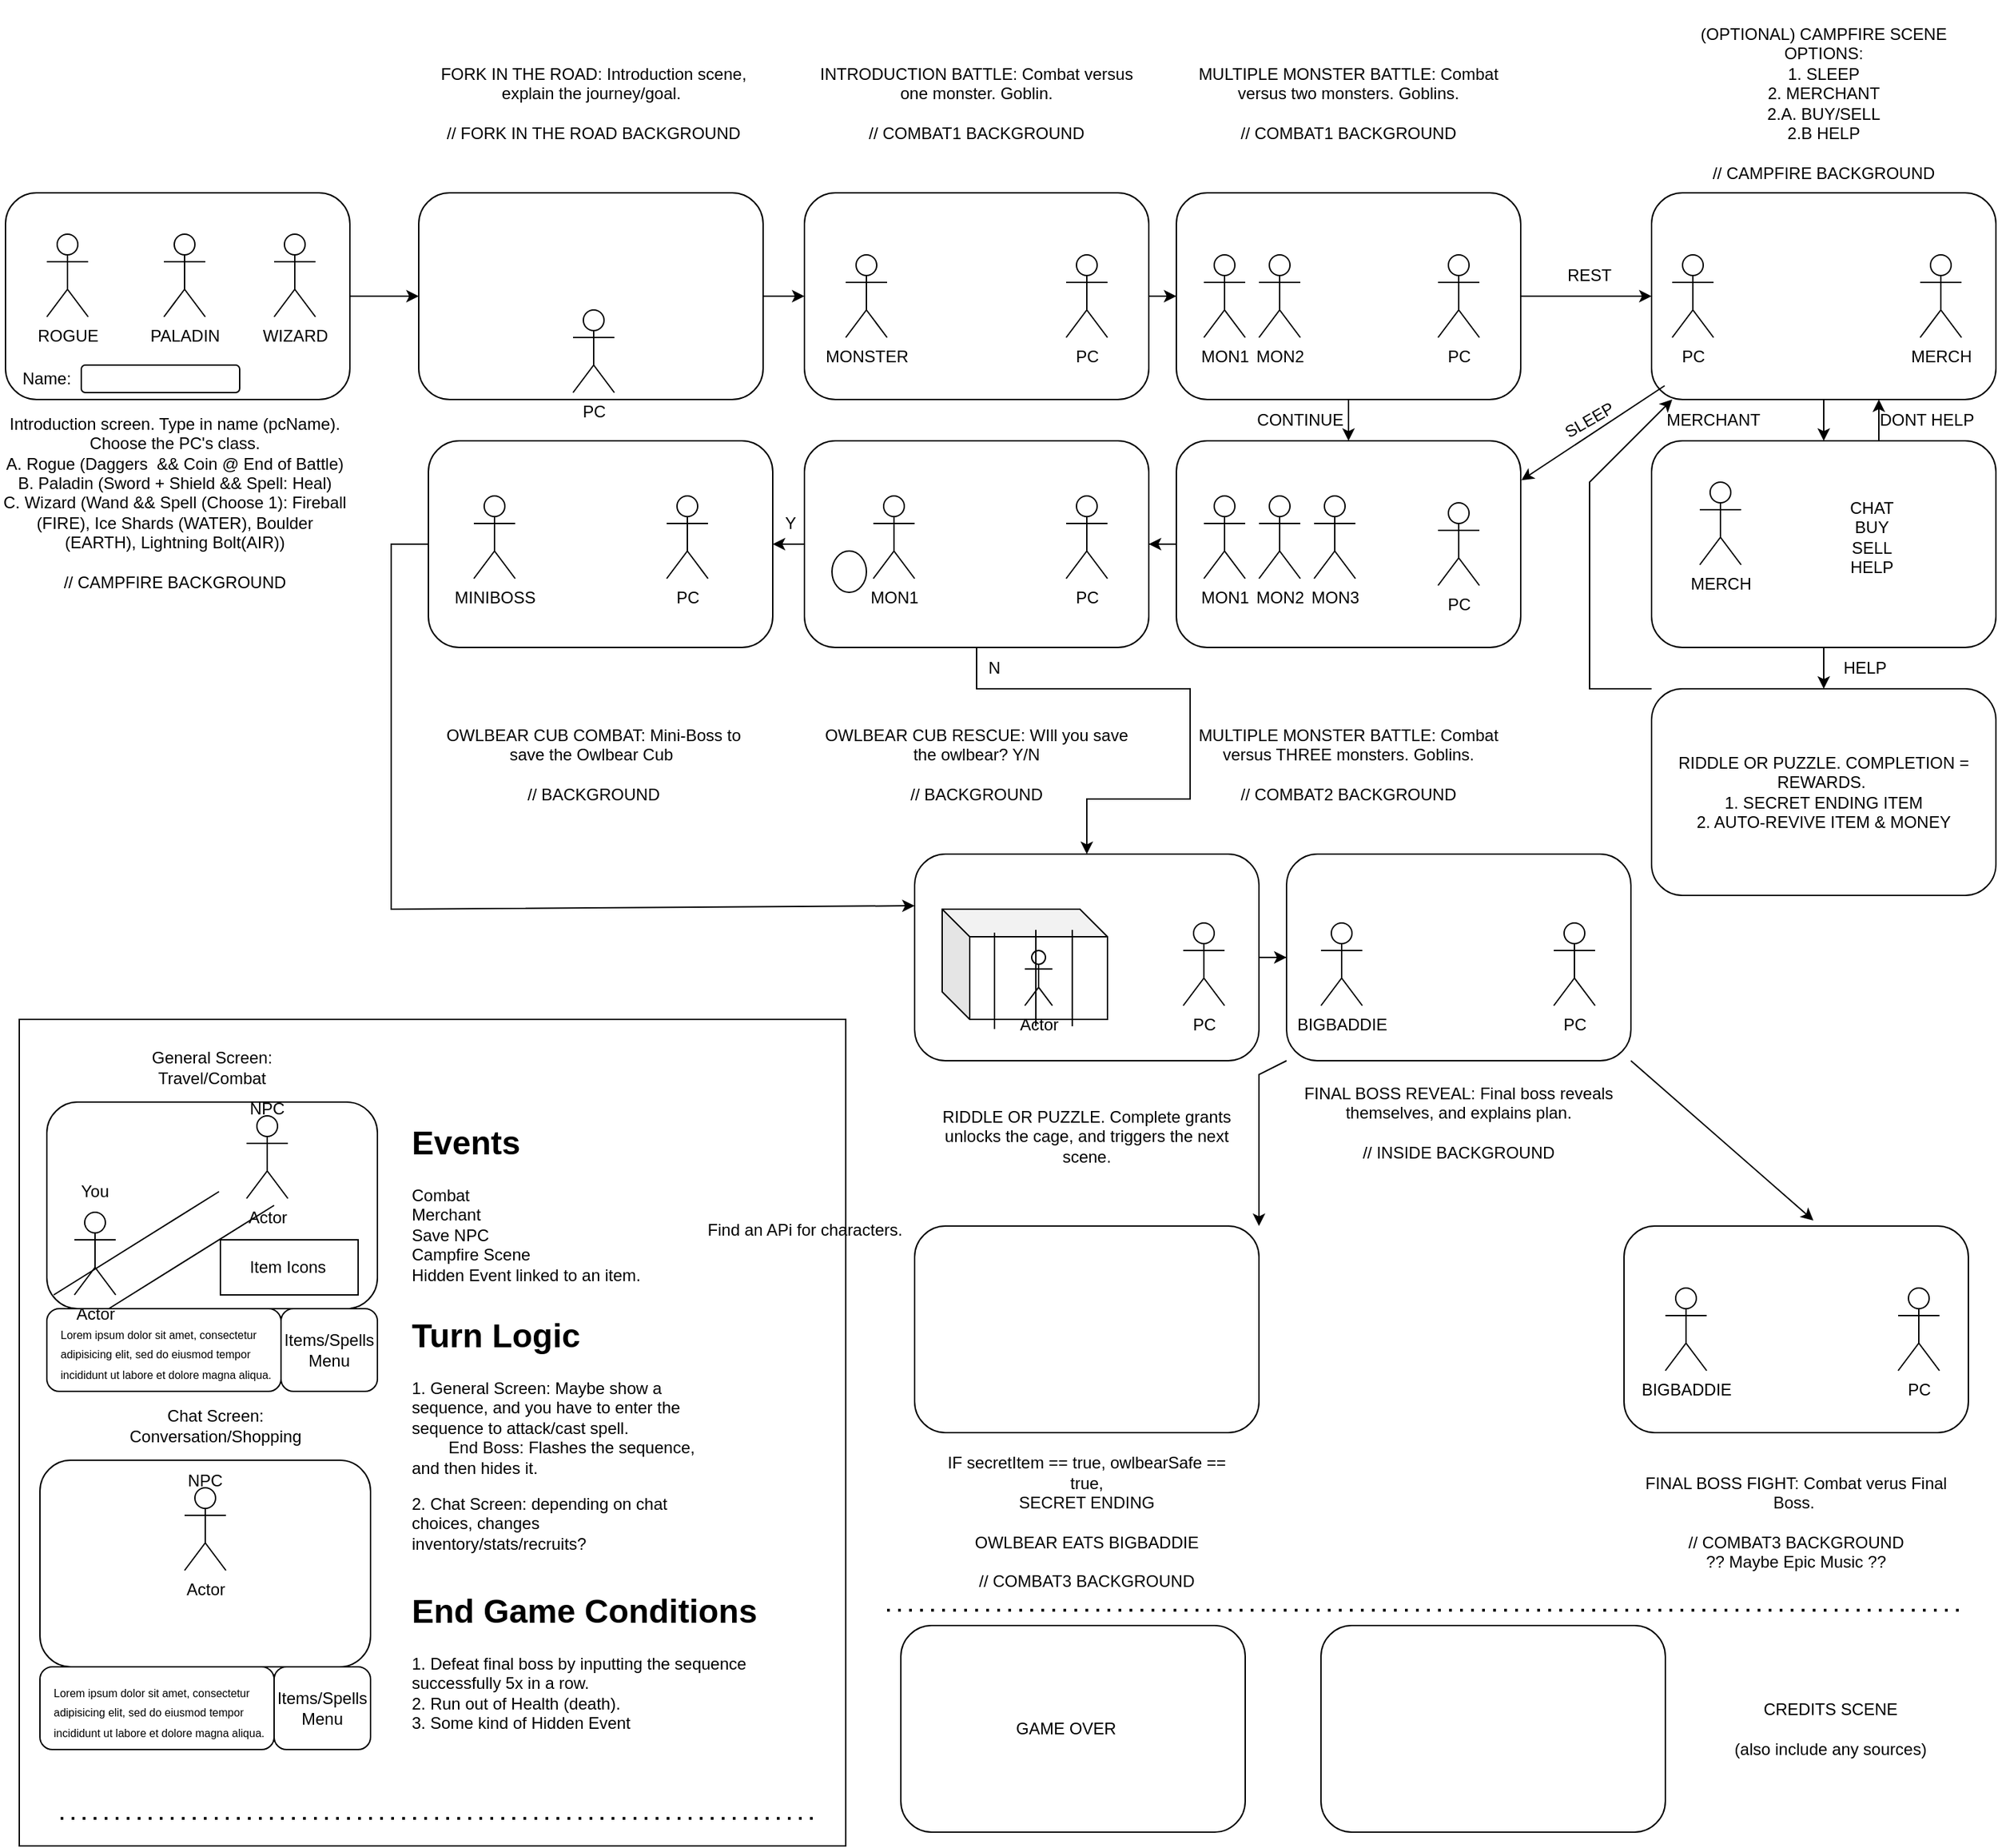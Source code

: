 <mxfile version="21.7.5" type="google">
  <diagram name="Page-1" id="bKOO1mc6yyyk0sMXNDOb">
    <mxGraphModel grid="1" page="1" gridSize="10" guides="1" tooltips="1" connect="1" arrows="1" fold="1" pageScale="1" pageWidth="291" pageHeight="413" math="0" shadow="0">
      <root>
        <mxCell id="0" />
        <mxCell id="1" parent="0" />
        <mxCell id="j-bda5yq90lWmngKnm9B-68" value="" style="whiteSpace=wrap;html=1;aspect=fixed;" vertex="1" parent="1">
          <mxGeometry x="20" y="200" width="600" height="600" as="geometry" />
        </mxCell>
        <mxCell id="j-bda5yq90lWmngKnm9B-1" value="" style="rounded=1;whiteSpace=wrap;html=1;" vertex="1" parent="1">
          <mxGeometry x="40" y="260" width="240" height="150" as="geometry" />
        </mxCell>
        <mxCell id="j-bda5yq90lWmngKnm9B-2" value="" style="rounded=1;whiteSpace=wrap;html=1;" vertex="1" parent="1">
          <mxGeometry x="40" y="410" width="170" height="60" as="geometry" />
        </mxCell>
        <mxCell id="j-bda5yq90lWmngKnm9B-3" value="" style="rounded=1;whiteSpace=wrap;html=1;" vertex="1" parent="1">
          <mxGeometry x="210" y="410" width="70" height="60" as="geometry" />
        </mxCell>
        <mxCell id="j-bda5yq90lWmngKnm9B-4" value="Items/Spells&lt;br&gt;Menu" style="text;html=1;strokeColor=none;fillColor=none;align=center;verticalAlign=middle;whiteSpace=wrap;rounded=0;" vertex="1" parent="1">
          <mxGeometry x="215" y="415" width="60" height="50" as="geometry" />
        </mxCell>
        <mxCell id="j-bda5yq90lWmngKnm9B-5" value="&lt;h1&gt;&lt;br&gt;&lt;/h1&gt;&lt;p&gt;&lt;font style=&quot;font-size: 8px;&quot;&gt;Lorem ipsum dolor sit amet, consectetur adipisicing elit, sed do eiusmod tempor incididunt ut labore et dolore magna aliqua.&lt;/font&gt;&lt;/p&gt;" style="text;html=1;strokeColor=none;fillColor=none;spacing=5;spacingTop=-20;whiteSpace=wrap;overflow=hidden;rounded=0;" vertex="1" parent="1">
          <mxGeometry x="45" y="370" width="170" height="130" as="geometry" />
        </mxCell>
        <mxCell id="j-bda5yq90lWmngKnm9B-6" value="Actor" style="shape=umlActor;verticalLabelPosition=bottom;verticalAlign=top;html=1;outlineConnect=0;" vertex="1" parent="1">
          <mxGeometry x="60" y="340" width="30" height="60" as="geometry" />
        </mxCell>
        <mxCell id="j-bda5yq90lWmngKnm9B-7" value="Actor" style="shape=umlActor;verticalLabelPosition=bottom;verticalAlign=top;html=1;outlineConnect=0;" vertex="1" parent="1">
          <mxGeometry x="185" y="270" width="30" height="60" as="geometry" />
        </mxCell>
        <mxCell id="j-bda5yq90lWmngKnm9B-8" value="" style="rounded=1;whiteSpace=wrap;html=1;" vertex="1" parent="1">
          <mxGeometry x="35" y="520" width="240" height="150" as="geometry" />
        </mxCell>
        <mxCell id="j-bda5yq90lWmngKnm9B-9" value="" style="rounded=1;whiteSpace=wrap;html=1;" vertex="1" parent="1">
          <mxGeometry x="35" y="670" width="170" height="60" as="geometry" />
        </mxCell>
        <mxCell id="j-bda5yq90lWmngKnm9B-10" value="" style="rounded=1;whiteSpace=wrap;html=1;" vertex="1" parent="1">
          <mxGeometry x="205" y="670" width="70" height="60" as="geometry" />
        </mxCell>
        <mxCell id="j-bda5yq90lWmngKnm9B-11" value="Items/Spells&lt;br&gt;Menu" style="text;html=1;strokeColor=none;fillColor=none;align=center;verticalAlign=middle;whiteSpace=wrap;rounded=0;" vertex="1" parent="1">
          <mxGeometry x="210" y="685" width="60" height="30" as="geometry" />
        </mxCell>
        <mxCell id="j-bda5yq90lWmngKnm9B-12" value="&lt;h1&gt;&lt;br&gt;&lt;/h1&gt;&lt;p&gt;&lt;font style=&quot;font-size: 8px;&quot;&gt;Lorem ipsum dolor sit amet, consectetur adipisicing elit, sed do eiusmod tempor incididunt ut labore et dolore magna aliqua.&lt;/font&gt;&lt;/p&gt;" style="text;html=1;strokeColor=none;fillColor=none;spacing=5;spacingTop=-20;whiteSpace=wrap;overflow=hidden;rounded=0;" vertex="1" parent="1">
          <mxGeometry x="40" y="630" width="170" height="130" as="geometry" />
        </mxCell>
        <mxCell id="j-bda5yq90lWmngKnm9B-13" value="Actor" style="shape=umlActor;verticalLabelPosition=bottom;verticalAlign=top;html=1;outlineConnect=0;" vertex="1" parent="1">
          <mxGeometry x="140" y="540" width="30" height="60" as="geometry" />
        </mxCell>
        <mxCell id="j-bda5yq90lWmngKnm9B-17" value="" style="endArrow=none;html=1;rounded=0;" edge="1" parent="1">
          <mxGeometry width="50" height="50" relative="1" as="geometry">
            <mxPoint x="45" y="400" as="sourcePoint" />
            <mxPoint x="165" y="325" as="targetPoint" />
          </mxGeometry>
        </mxCell>
        <mxCell id="j-bda5yq90lWmngKnm9B-18" value="" style="endArrow=none;html=1;rounded=0;" edge="1" parent="1">
          <mxGeometry width="50" height="50" relative="1" as="geometry">
            <mxPoint x="85" y="410" as="sourcePoint" />
            <mxPoint x="205" y="335" as="targetPoint" />
          </mxGeometry>
        </mxCell>
        <mxCell id="j-bda5yq90lWmngKnm9B-19" value="" style="rounded=0;whiteSpace=wrap;html=1;" vertex="1" parent="1">
          <mxGeometry x="166" y="360" width="100" height="40" as="geometry" />
        </mxCell>
        <mxCell id="j-bda5yq90lWmngKnm9B-20" value="Item Icons" style="text;html=1;strokeColor=none;fillColor=none;align=center;verticalAlign=middle;whiteSpace=wrap;rounded=0;" vertex="1" parent="1">
          <mxGeometry x="185" y="365" width="60" height="30" as="geometry" />
        </mxCell>
        <mxCell id="j-bda5yq90lWmngKnm9B-21" value="You" style="text;html=1;strokeColor=none;fillColor=none;align=center;verticalAlign=middle;whiteSpace=wrap;rounded=0;" vertex="1" parent="1">
          <mxGeometry x="45" y="310" width="60" height="30" as="geometry" />
        </mxCell>
        <mxCell id="j-bda5yq90lWmngKnm9B-22" value="NPC" style="text;html=1;strokeColor=none;fillColor=none;align=center;verticalAlign=middle;whiteSpace=wrap;rounded=0;" vertex="1" parent="1">
          <mxGeometry x="170" y="250" width="60" height="30" as="geometry" />
        </mxCell>
        <mxCell id="j-bda5yq90lWmngKnm9B-23" value="NPC" style="text;html=1;strokeColor=none;fillColor=none;align=center;verticalAlign=middle;whiteSpace=wrap;rounded=0;" vertex="1" parent="1">
          <mxGeometry x="125" y="520" width="60" height="30" as="geometry" />
        </mxCell>
        <mxCell id="j-bda5yq90lWmngKnm9B-24" value="General Screen: Travel/Combat" style="text;html=1;strokeColor=none;fillColor=none;align=center;verticalAlign=middle;whiteSpace=wrap;rounded=0;" vertex="1" parent="1">
          <mxGeometry x="85" y="220" width="150" height="30" as="geometry" />
        </mxCell>
        <mxCell id="j-bda5yq90lWmngKnm9B-25" value="Chat Screen: Conversation/Shopping" style="text;html=1;strokeColor=none;fillColor=none;align=center;verticalAlign=middle;whiteSpace=wrap;rounded=0;" vertex="1" parent="1">
          <mxGeometry x="95" y="480" width="135" height="30" as="geometry" />
        </mxCell>
        <mxCell id="j-bda5yq90lWmngKnm9B-27" value="&lt;h1&gt;Events&lt;/h1&gt;&lt;p&gt;Combat&lt;br&gt;Merchant&lt;br&gt;Save NPC&lt;br&gt;Campfire Scene&lt;br&gt;Hidden Event linked to an item.&lt;br&gt;&lt;br&gt;&lt;/p&gt;" style="text;html=1;strokeColor=none;fillColor=none;spacing=5;spacingTop=-20;whiteSpace=wrap;overflow=hidden;rounded=0;" vertex="1" parent="1">
          <mxGeometry x="300" y="270" width="190" height="120" as="geometry" />
        </mxCell>
        <mxCell id="j-bda5yq90lWmngKnm9B-28" value="&lt;h1&gt;Turn Logic&lt;/h1&gt;&lt;p&gt;1. General Screen: Maybe show a sequence, and you have to enter the sequence to attack/cast spell.&lt;br&gt;&lt;span style=&quot;white-space: pre;&quot;&gt;&#x9;&lt;/span&gt;End Boss: Flashes the sequence, and then hides it.&lt;br&gt;&lt;/p&gt;&lt;p&gt;2. Chat Screen: depending on chat choices, changes inventory/stats/recruits?&lt;/p&gt;" style="text;html=1;strokeColor=none;fillColor=none;spacing=5;spacingTop=-20;whiteSpace=wrap;overflow=hidden;rounded=0;" vertex="1" parent="1">
          <mxGeometry x="300" y="410" width="229" height="190" as="geometry" />
        </mxCell>
        <mxCell id="j-bda5yq90lWmngKnm9B-29" value="&lt;h1&gt;&lt;span style=&quot;background-color: initial;&quot;&gt;End Game Conditions&lt;/span&gt;&lt;/h1&gt;&lt;div&gt;&lt;span style=&quot;background-color: initial;&quot;&gt;1. Defeat final boss by inputting the sequence successfully 5x in a row.&lt;/span&gt;&lt;/div&gt;&lt;div&gt;&lt;span style=&quot;background-color: initial;&quot;&gt;2. Run out of Health (death).&lt;/span&gt;&lt;/div&gt;&lt;div&gt;3. Some kind of Hidden Event&lt;/div&gt;&lt;div&gt;&lt;span style=&quot;background-color: initial;&quot;&gt;&lt;br&gt;&lt;/span&gt;&lt;/div&gt;" style="text;html=1;strokeColor=none;fillColor=none;spacing=5;spacingTop=-20;whiteSpace=wrap;overflow=hidden;rounded=0;" vertex="1" parent="1">
          <mxGeometry x="300" y="610" width="280" height="130" as="geometry" />
        </mxCell>
        <mxCell id="j-bda5yq90lWmngKnm9B-30" value="" style="endArrow=none;dashed=1;html=1;dashPattern=1 3;strokeWidth=2;rounded=0;" edge="1" parent="1">
          <mxGeometry width="50" height="50" relative="1" as="geometry">
            <mxPoint x="50" y="780" as="sourcePoint" />
            <mxPoint x="602" y="780" as="targetPoint" />
            <Array as="points">
              <mxPoint x="302" y="780" />
            </Array>
          </mxGeometry>
        </mxCell>
        <mxCell id="j-bda5yq90lWmngKnm9B-52" value="Find an APi for characters.&lt;br&gt;" style="text;html=1;align=center;verticalAlign=middle;resizable=0;points=[];autosize=1;strokeColor=none;fillColor=none;" vertex="1" parent="1">
          <mxGeometry x="510" y="338" width="160" height="30" as="geometry" />
        </mxCell>
        <mxCell id="j-bda5yq90lWmngKnm9B-73" style="edgeStyle=orthogonalEdgeStyle;rounded=0;orthogonalLoop=1;jettySize=auto;html=1;" edge="1" parent="1" source="j-bda5yq90lWmngKnm9B-53" target="j-bda5yq90lWmngKnm9B-65">
          <mxGeometry relative="1" as="geometry" />
        </mxCell>
        <mxCell id="j-bda5yq90lWmngKnm9B-53" value="" style="rounded=1;whiteSpace=wrap;html=1;" vertex="1" parent="1">
          <mxGeometry x="10" y="-400" width="250" height="150" as="geometry" />
        </mxCell>
        <mxCell id="j-bda5yq90lWmngKnm9B-56" value="Name:" style="text;html=1;strokeColor=none;fillColor=none;align=center;verticalAlign=middle;whiteSpace=wrap;rounded=0;" vertex="1" parent="1">
          <mxGeometry x="10" y="-280" width="60" height="30" as="geometry" />
        </mxCell>
        <mxCell id="j-bda5yq90lWmngKnm9B-57" value="" style="rounded=1;whiteSpace=wrap;html=1;" vertex="1" parent="1">
          <mxGeometry x="65" y="-275" width="115" height="20" as="geometry" />
        </mxCell>
        <mxCell id="j-bda5yq90lWmngKnm9B-58" value="Introduction screen. Type in name (pcName).&lt;br&gt;Choose the PC&#39;s class.&lt;br&gt;A. Rogue (Daggers&amp;nbsp; &amp;amp;&amp;amp; Coin @ End of Battle)&lt;br&gt;B. Paladin (Sword + Shield &amp;amp;&amp;amp; Spell: Heal)&lt;br&gt;C. Wizard (Wand &amp;amp;&amp;amp; Spell (Choose 1): Fireball (FIRE), Ice Shards (WATER), Boulder (EARTH), Lightning Bolt(AIR))&lt;br&gt;&lt;br&gt;// CAMPFIRE BACKGROUND" style="text;html=1;strokeColor=none;fillColor=none;align=center;verticalAlign=middle;whiteSpace=wrap;rounded=0;" vertex="1" parent="1">
          <mxGeometry x="6" y="-250" width="254" height="150" as="geometry" />
        </mxCell>
        <mxCell id="j-bda5yq90lWmngKnm9B-59" value="ROGUE" style="shape=umlActor;verticalLabelPosition=bottom;verticalAlign=top;html=1;outlineConnect=0;" vertex="1" parent="1">
          <mxGeometry x="40" y="-370" width="30" height="60" as="geometry" />
        </mxCell>
        <mxCell id="j-bda5yq90lWmngKnm9B-62" value="PALADIN" style="shape=umlActor;verticalLabelPosition=bottom;verticalAlign=top;html=1;outlineConnect=0;" vertex="1" parent="1">
          <mxGeometry x="125" y="-370" width="30" height="60" as="geometry" />
        </mxCell>
        <mxCell id="j-bda5yq90lWmngKnm9B-63" value="WIZARD" style="shape=umlActor;verticalLabelPosition=bottom;verticalAlign=top;html=1;outlineConnect=0;" vertex="1" parent="1">
          <mxGeometry x="205" y="-370" width="30" height="60" as="geometry" />
        </mxCell>
        <mxCell id="j-bda5yq90lWmngKnm9B-74" value="" style="edgeStyle=orthogonalEdgeStyle;rounded=0;orthogonalLoop=1;jettySize=auto;html=1;" edge="1" parent="1" source="j-bda5yq90lWmngKnm9B-65" target="j-bda5yq90lWmngKnm9B-66">
          <mxGeometry relative="1" as="geometry" />
        </mxCell>
        <mxCell id="j-bda5yq90lWmngKnm9B-65" value="" style="rounded=1;whiteSpace=wrap;html=1;" vertex="1" parent="1">
          <mxGeometry x="310" y="-400" width="250" height="150" as="geometry" />
        </mxCell>
        <mxCell id="j-bda5yq90lWmngKnm9B-75" value="" style="edgeStyle=orthogonalEdgeStyle;rounded=0;orthogonalLoop=1;jettySize=auto;html=1;" edge="1" parent="1" source="j-bda5yq90lWmngKnm9B-66" target="j-bda5yq90lWmngKnm9B-67">
          <mxGeometry relative="1" as="geometry" />
        </mxCell>
        <mxCell id="j-bda5yq90lWmngKnm9B-66" value="" style="rounded=1;whiteSpace=wrap;html=1;" vertex="1" parent="1">
          <mxGeometry x="590" y="-400" width="250" height="150" as="geometry" />
        </mxCell>
        <mxCell id="j-bda5yq90lWmngKnm9B-76" value="" style="edgeStyle=orthogonalEdgeStyle;rounded=0;orthogonalLoop=1;jettySize=auto;html=1;" edge="1" parent="1" source="j-bda5yq90lWmngKnm9B-67" target="j-bda5yq90lWmngKnm9B-69">
          <mxGeometry relative="1" as="geometry" />
        </mxCell>
        <mxCell id="j-bda5yq90lWmngKnm9B-92" value="" style="edgeStyle=orthogonalEdgeStyle;rounded=0;orthogonalLoop=1;jettySize=auto;html=1;" edge="1" parent="1" source="j-bda5yq90lWmngKnm9B-67" target="j-bda5yq90lWmngKnm9B-91">
          <mxGeometry relative="1" as="geometry" />
        </mxCell>
        <mxCell id="j-bda5yq90lWmngKnm9B-67" value="" style="rounded=1;whiteSpace=wrap;html=1;" vertex="1" parent="1">
          <mxGeometry x="860" y="-400" width="250" height="150" as="geometry" />
        </mxCell>
        <mxCell id="j-bda5yq90lWmngKnm9B-89" value="" style="edgeStyle=orthogonalEdgeStyle;rounded=0;orthogonalLoop=1;jettySize=auto;html=1;" edge="1" parent="1" source="j-bda5yq90lWmngKnm9B-69" target="j-bda5yq90lWmngKnm9B-70">
          <mxGeometry relative="1" as="geometry" />
        </mxCell>
        <mxCell id="j-bda5yq90lWmngKnm9B-69" value="" style="rounded=1;whiteSpace=wrap;html=1;" vertex="1" parent="1">
          <mxGeometry x="1205" y="-400" width="250" height="150" as="geometry" />
        </mxCell>
        <mxCell id="j-bda5yq90lWmngKnm9B-101" value="" style="edgeStyle=orthogonalEdgeStyle;rounded=0;orthogonalLoop=1;jettySize=auto;html=1;" edge="1" parent="1" source="j-bda5yq90lWmngKnm9B-70" target="j-bda5yq90lWmngKnm9B-98">
          <mxGeometry relative="1" as="geometry" />
        </mxCell>
        <mxCell id="j-bda5yq90lWmngKnm9B-70" value="" style="rounded=1;whiteSpace=wrap;html=1;" vertex="1" parent="1">
          <mxGeometry x="1205" y="-220" width="250" height="150" as="geometry" />
        </mxCell>
        <mxCell id="j-bda5yq90lWmngKnm9B-71" value="FORK IN THE ROAD: Introduction scene, explain the journey/goal.&amp;nbsp;&lt;br&gt;&lt;br&gt;// FORK IN THE ROAD BACKGROUND" style="text;html=1;strokeColor=none;fillColor=none;align=center;verticalAlign=middle;whiteSpace=wrap;rounded=0;" vertex="1" parent="1">
          <mxGeometry x="317" y="-540" width="240" height="150" as="geometry" />
        </mxCell>
        <mxCell id="j-bda5yq90lWmngKnm9B-78" value="PC&lt;br&gt;" style="shape=umlActor;verticalLabelPosition=bottom;verticalAlign=top;html=1;outlineConnect=0;" vertex="1" parent="1">
          <mxGeometry x="422" y="-315" width="30" height="60" as="geometry" />
        </mxCell>
        <mxCell id="j-bda5yq90lWmngKnm9B-81" value="MONSTER" style="shape=umlActor;verticalLabelPosition=bottom;verticalAlign=top;html=1;outlineConnect=0;" vertex="1" parent="1">
          <mxGeometry x="620" y="-355" width="30" height="60" as="geometry" />
        </mxCell>
        <mxCell id="j-bda5yq90lWmngKnm9B-82" value="PC&lt;br&gt;" style="shape=umlActor;verticalLabelPosition=bottom;verticalAlign=top;html=1;outlineConnect=0;" vertex="1" parent="1">
          <mxGeometry x="780" y="-355" width="30" height="60" as="geometry" />
        </mxCell>
        <mxCell id="j-bda5yq90lWmngKnm9B-83" value="INTRODUCTION BATTLE: Combat versus one monster. Goblin.&lt;br&gt;&lt;br&gt;// COMBAT1 BACKGROUND" style="text;html=1;strokeColor=none;fillColor=none;align=center;verticalAlign=middle;whiteSpace=wrap;rounded=0;" vertex="1" parent="1">
          <mxGeometry x="595" y="-540" width="240" height="150" as="geometry" />
        </mxCell>
        <mxCell id="j-bda5yq90lWmngKnm9B-84" value="MON1" style="shape=umlActor;verticalLabelPosition=bottom;verticalAlign=top;html=1;outlineConnect=0;" vertex="1" parent="1">
          <mxGeometry x="880" y="-355" width="30" height="60" as="geometry" />
        </mxCell>
        <mxCell id="j-bda5yq90lWmngKnm9B-85" value="PC&lt;br&gt;" style="shape=umlActor;verticalLabelPosition=bottom;verticalAlign=top;html=1;outlineConnect=0;" vertex="1" parent="1">
          <mxGeometry x="1050" y="-355" width="30" height="60" as="geometry" />
        </mxCell>
        <mxCell id="j-bda5yq90lWmngKnm9B-86" value="MON2" style="shape=umlActor;verticalLabelPosition=bottom;verticalAlign=top;html=1;outlineConnect=0;" vertex="1" parent="1">
          <mxGeometry x="920" y="-355" width="30" height="60" as="geometry" />
        </mxCell>
        <mxCell id="j-bda5yq90lWmngKnm9B-87" value="MULTIPLE MONSTER BATTLE: Combat versus two monsters. Goblins.&lt;br&gt;&lt;br&gt;// COMBAT1 BACKGROUND" style="text;html=1;strokeColor=none;fillColor=none;align=center;verticalAlign=middle;whiteSpace=wrap;rounded=0;" vertex="1" parent="1">
          <mxGeometry x="865" y="-540" width="240" height="150" as="geometry" />
        </mxCell>
        <mxCell id="j-bda5yq90lWmngKnm9B-88" value="REST" style="text;html=1;strokeColor=none;fillColor=none;align=center;verticalAlign=middle;whiteSpace=wrap;rounded=0;" vertex="1" parent="1">
          <mxGeometry x="1130" y="-355" width="60" height="30" as="geometry" />
        </mxCell>
        <mxCell id="j-bda5yq90lWmngKnm9B-90" value="MERCHANT" style="text;html=1;strokeColor=none;fillColor=none;align=center;verticalAlign=middle;whiteSpace=wrap;rounded=0;" vertex="1" parent="1">
          <mxGeometry x="1220" y="-250" width="60" height="30" as="geometry" />
        </mxCell>
        <mxCell id="j-bda5yq90lWmngKnm9B-107" value="" style="edgeStyle=orthogonalEdgeStyle;rounded=0;orthogonalLoop=1;jettySize=auto;html=1;" edge="1" parent="1" source="j-bda5yq90lWmngKnm9B-91" target="j-bda5yq90lWmngKnm9B-105">
          <mxGeometry relative="1" as="geometry" />
        </mxCell>
        <mxCell id="j-bda5yq90lWmngKnm9B-91" value="" style="rounded=1;whiteSpace=wrap;html=1;" vertex="1" parent="1">
          <mxGeometry x="860" y="-220" width="250" height="150" as="geometry" />
        </mxCell>
        <mxCell id="j-bda5yq90lWmngKnm9B-93" value="" style="endArrow=classic;html=1;rounded=0;entryX=1.002;entryY=0.191;entryDx=0;entryDy=0;entryPerimeter=0;" edge="1" parent="1" target="j-bda5yq90lWmngKnm9B-91">
          <mxGeometry width="50" height="50" relative="1" as="geometry">
            <mxPoint x="1214.5" y="-260" as="sourcePoint" />
            <mxPoint x="1130" y="-206.25" as="targetPoint" />
          </mxGeometry>
        </mxCell>
        <mxCell id="j-bda5yq90lWmngKnm9B-94" value="SLEEP" style="text;html=1;strokeColor=none;fillColor=none;align=center;verticalAlign=middle;whiteSpace=wrap;rounded=0;rotation=-30;" vertex="1" parent="1">
          <mxGeometry x="1130" y="-250" width="60" height="30" as="geometry" />
        </mxCell>
        <mxCell id="j-bda5yq90lWmngKnm9B-97" value="CONTINUE" style="text;html=1;strokeColor=none;fillColor=none;align=center;verticalAlign=middle;whiteSpace=wrap;rounded=0;" vertex="1" parent="1">
          <mxGeometry x="920" y="-250" width="60" height="30" as="geometry" />
        </mxCell>
        <mxCell id="j-bda5yq90lWmngKnm9B-98" value="" style="rounded=1;whiteSpace=wrap;html=1;" vertex="1" parent="1">
          <mxGeometry x="1205" y="-40" width="250" height="150" as="geometry" />
        </mxCell>
        <mxCell id="j-bda5yq90lWmngKnm9B-100" value="DONT HELP" style="text;html=1;strokeColor=none;fillColor=none;align=center;verticalAlign=middle;whiteSpace=wrap;rounded=0;" vertex="1" parent="1">
          <mxGeometry x="1355" y="-250" width="100" height="30" as="geometry" />
        </mxCell>
        <mxCell id="j-bda5yq90lWmngKnm9B-102" value="HELP" style="text;html=1;strokeColor=none;fillColor=none;align=center;verticalAlign=middle;whiteSpace=wrap;rounded=0;" vertex="1" parent="1">
          <mxGeometry x="1330" y="-70" width="60" height="30" as="geometry" />
        </mxCell>
        <mxCell id="j-bda5yq90lWmngKnm9B-108" value="" style="edgeStyle=orthogonalEdgeStyle;rounded=0;orthogonalLoop=1;jettySize=auto;html=1;" edge="1" parent="1" source="j-bda5yq90lWmngKnm9B-105" target="j-bda5yq90lWmngKnm9B-106">
          <mxGeometry relative="1" as="geometry" />
        </mxCell>
        <mxCell id="j-bda5yq90lWmngKnm9B-105" value="" style="rounded=1;whiteSpace=wrap;html=1;" vertex="1" parent="1">
          <mxGeometry x="590" y="-220" width="250" height="150" as="geometry" />
        </mxCell>
        <mxCell id="j-bda5yq90lWmngKnm9B-106" value="" style="rounded=1;whiteSpace=wrap;html=1;" vertex="1" parent="1">
          <mxGeometry x="317" y="-220" width="250" height="150" as="geometry" />
        </mxCell>
        <mxCell id="j-bda5yq90lWmngKnm9B-109" value="(OPTIONAL) CAMPFIRE SCENE&lt;br&gt;OPTIONS:&lt;br&gt;1. SLEEP&lt;br&gt;2. MERCHANT&lt;br&gt;2.A. BUY/SELL&lt;br&gt;2.B HELP&lt;br&gt;&lt;br&gt;// CAMPFIRE BACKGROUND" style="text;html=1;strokeColor=none;fillColor=none;align=center;verticalAlign=middle;whiteSpace=wrap;rounded=0;" vertex="1" parent="1">
          <mxGeometry x="1210" y="-540" width="240" height="150" as="geometry" />
        </mxCell>
        <mxCell id="j-bda5yq90lWmngKnm9B-112" value="" style="endArrow=classic;html=1;rounded=0;" edge="1" parent="1">
          <mxGeometry width="50" height="50" relative="1" as="geometry">
            <mxPoint x="1370" y="-220" as="sourcePoint" />
            <mxPoint x="1370" y="-250" as="targetPoint" />
          </mxGeometry>
        </mxCell>
        <mxCell id="j-bda5yq90lWmngKnm9B-113" value="" style="endArrow=classic;html=1;rounded=0;exitX=0;exitY=0;exitDx=0;exitDy=0;entryX=0;entryY=0;entryDx=0;entryDy=0;" edge="1" parent="1" source="j-bda5yq90lWmngKnm9B-98" target="j-bda5yq90lWmngKnm9B-90">
          <mxGeometry width="50" height="50" relative="1" as="geometry">
            <mxPoint x="1140" y="-30" as="sourcePoint" />
            <mxPoint x="1160" y="-40" as="targetPoint" />
            <Array as="points">
              <mxPoint x="1160" y="-40" />
              <mxPoint x="1160" y="-190" />
            </Array>
          </mxGeometry>
        </mxCell>
        <mxCell id="j-bda5yq90lWmngKnm9B-114" value="PC&lt;br&gt;" style="shape=umlActor;verticalLabelPosition=bottom;verticalAlign=top;html=1;outlineConnect=0;" vertex="1" parent="1">
          <mxGeometry x="1220" y="-355" width="30" height="60" as="geometry" />
        </mxCell>
        <mxCell id="j-bda5yq90lWmngKnm9B-115" value="MERCH&lt;br&gt;" style="shape=umlActor;verticalLabelPosition=bottom;verticalAlign=top;html=1;outlineConnect=0;" vertex="1" parent="1">
          <mxGeometry x="1400" y="-355" width="30" height="60" as="geometry" />
        </mxCell>
        <mxCell id="j-bda5yq90lWmngKnm9B-116" value="MERCH&lt;br&gt;" style="shape=umlActor;verticalLabelPosition=bottom;verticalAlign=top;html=1;outlineConnect=0;" vertex="1" parent="1">
          <mxGeometry x="1240" y="-190" width="30" height="60" as="geometry" />
        </mxCell>
        <mxCell id="j-bda5yq90lWmngKnm9B-117" value="CHAT&lt;br&gt;BUY&lt;br&gt;SELL&lt;br&gt;HELP" style="text;html=1;strokeColor=none;fillColor=none;align=center;verticalAlign=middle;whiteSpace=wrap;rounded=0;" vertex="1" parent="1">
          <mxGeometry x="1290" y="-200" width="150" height="100" as="geometry" />
        </mxCell>
        <mxCell id="j-bda5yq90lWmngKnm9B-118" value="RIDDLE OR PUZZLE. COMPLETION = REWARDS.&amp;nbsp;&lt;br&gt;1. SECRET ENDING ITEM&lt;br&gt;2. AUTO-REVIVE ITEM &amp;amp; MONEY" style="text;html=1;strokeColor=none;fillColor=none;align=center;verticalAlign=middle;whiteSpace=wrap;rounded=0;" vertex="1" parent="1">
          <mxGeometry x="1215" y="-30" width="230" height="130" as="geometry" />
        </mxCell>
        <mxCell id="j-bda5yq90lWmngKnm9B-119" value="MULTIPLE MONSTER BATTLE: Combat versus THREE monsters. Goblins.&lt;br&gt;&lt;br&gt;// COMBAT2 BACKGROUND" style="text;html=1;strokeColor=none;fillColor=none;align=center;verticalAlign=middle;whiteSpace=wrap;rounded=0;" vertex="1" parent="1">
          <mxGeometry x="865" y="-60" width="240" height="150" as="geometry" />
        </mxCell>
        <mxCell id="j-bda5yq90lWmngKnm9B-120" value="OWLBEAR CUB RESCUE: WIll you save the owlbear? Y/N&lt;br&gt;&lt;br&gt;// BACKGROUND" style="text;html=1;strokeColor=none;fillColor=none;align=center;verticalAlign=middle;whiteSpace=wrap;rounded=0;" vertex="1" parent="1">
          <mxGeometry x="595" y="-60" width="240" height="150" as="geometry" />
        </mxCell>
        <mxCell id="j-bda5yq90lWmngKnm9B-121" value="RIDDLE OR PUZZLE. Complete grants unlocks the cage, and triggers the next scene." style="text;html=1;strokeColor=none;fillColor=none;align=center;verticalAlign=middle;whiteSpace=wrap;rounded=0;" vertex="1" parent="1">
          <mxGeometry x="680" y="220" width="230" height="130" as="geometry" />
        </mxCell>
        <mxCell id="j-bda5yq90lWmngKnm9B-129" value="" style="edgeStyle=orthogonalEdgeStyle;rounded=0;orthogonalLoop=1;jettySize=auto;html=1;" edge="1" parent="1" source="j-bda5yq90lWmngKnm9B-122" target="j-bda5yq90lWmngKnm9B-123">
          <mxGeometry relative="1" as="geometry" />
        </mxCell>
        <mxCell id="j-bda5yq90lWmngKnm9B-122" value="" style="rounded=1;whiteSpace=wrap;html=1;" vertex="1" parent="1">
          <mxGeometry x="670" y="80" width="250" height="150" as="geometry" />
        </mxCell>
        <mxCell id="j-bda5yq90lWmngKnm9B-123" value="" style="rounded=1;whiteSpace=wrap;html=1;" vertex="1" parent="1">
          <mxGeometry x="940" y="80" width="250" height="150" as="geometry" />
        </mxCell>
        <mxCell id="j-bda5yq90lWmngKnm9B-124" value="OWLBEAR CUB COMBAT: Mini-Boss to save the Owlbear Cub&amp;nbsp;&lt;br&gt;&lt;br&gt;// BACKGROUND" style="text;html=1;strokeColor=none;fillColor=none;align=center;verticalAlign=middle;whiteSpace=wrap;rounded=0;" vertex="1" parent="1">
          <mxGeometry x="317" y="-60" width="240" height="150" as="geometry" />
        </mxCell>
        <mxCell id="j-bda5yq90lWmngKnm9B-125" value="" style="endArrow=classic;html=1;rounded=0;exitX=0;exitY=0.5;exitDx=0;exitDy=0;entryX=0;entryY=0.25;entryDx=0;entryDy=0;" edge="1" parent="1" source="j-bda5yq90lWmngKnm9B-106" target="j-bda5yq90lWmngKnm9B-122">
          <mxGeometry width="50" height="50" relative="1" as="geometry">
            <mxPoint x="300" y="-150" as="sourcePoint" />
            <mxPoint x="275" y="-40" as="targetPoint" />
            <Array as="points">
              <mxPoint x="290" y="-145" />
              <mxPoint x="290" y="120" />
            </Array>
          </mxGeometry>
        </mxCell>
        <mxCell id="j-bda5yq90lWmngKnm9B-126" value="Y" style="text;html=1;strokeColor=none;fillColor=none;align=center;verticalAlign=middle;whiteSpace=wrap;rounded=0;" vertex="1" parent="1">
          <mxGeometry x="550" y="-175" width="60" height="30" as="geometry" />
        </mxCell>
        <mxCell id="j-bda5yq90lWmngKnm9B-127" value="" style="endArrow=classic;html=1;rounded=0;entryX=0.5;entryY=0;entryDx=0;entryDy=0;exitX=0.5;exitY=1;exitDx=0;exitDy=0;" edge="1" parent="1" source="j-bda5yq90lWmngKnm9B-105" target="j-bda5yq90lWmngKnm9B-122">
          <mxGeometry width="50" height="50" relative="1" as="geometry">
            <mxPoint x="785" y="50" as="sourcePoint" />
            <mxPoint x="835" as="targetPoint" />
            <Array as="points">
              <mxPoint x="715" y="-40" />
              <mxPoint x="870" y="-40" />
              <mxPoint x="870" y="40" />
              <mxPoint x="795" y="40" />
            </Array>
          </mxGeometry>
        </mxCell>
        <mxCell id="j-bda5yq90lWmngKnm9B-128" value="N" style="text;html=1;strokeColor=none;fillColor=none;align=center;verticalAlign=middle;whiteSpace=wrap;rounded=0;" vertex="1" parent="1">
          <mxGeometry x="698" y="-70" width="60" height="30" as="geometry" />
        </mxCell>
        <mxCell id="j-bda5yq90lWmngKnm9B-131" value="FINAL BOSS REVEAL: Final boss reveals themselves, and explains plan.&lt;br&gt;&lt;br&gt;// INSIDE BACKGROUND" style="text;html=1;strokeColor=none;fillColor=none;align=center;verticalAlign=middle;whiteSpace=wrap;rounded=0;" vertex="1" parent="1">
          <mxGeometry x="950" y="210" width="230" height="130" as="geometry" />
        </mxCell>
        <mxCell id="j-bda5yq90lWmngKnm9B-132" value="PC&lt;br&gt;" style="shape=umlActor;verticalLabelPosition=bottom;verticalAlign=top;html=1;outlineConnect=0;" vertex="1" parent="1">
          <mxGeometry x="1134" y="130" width="30" height="60" as="geometry" />
        </mxCell>
        <mxCell id="j-bda5yq90lWmngKnm9B-134" value="BIGBADDIE&lt;br&gt;" style="shape=umlActor;verticalLabelPosition=bottom;verticalAlign=top;html=1;outlineConnect=0;" vertex="1" parent="1">
          <mxGeometry x="965" y="130" width="30" height="60" as="geometry" />
        </mxCell>
        <mxCell id="j-bda5yq90lWmngKnm9B-135" value="" style="rounded=1;whiteSpace=wrap;html=1;" vertex="1" parent="1">
          <mxGeometry x="670" y="350" width="250" height="150" as="geometry" />
        </mxCell>
        <mxCell id="j-bda5yq90lWmngKnm9B-136" value="" style="rounded=1;whiteSpace=wrap;html=1;" vertex="1" parent="1">
          <mxGeometry x="1185" y="350" width="250" height="150" as="geometry" />
        </mxCell>
        <mxCell id="j-bda5yq90lWmngKnm9B-137" value="" style="endArrow=classic;html=1;rounded=0;exitX=1;exitY=1;exitDx=0;exitDy=0;entryX=0.55;entryY=-0.027;entryDx=0;entryDy=0;entryPerimeter=0;" edge="1" parent="1" source="j-bda5yq90lWmngKnm9B-123" target="j-bda5yq90lWmngKnm9B-136">
          <mxGeometry width="50" height="50" relative="1" as="geometry">
            <mxPoint x="950" y="450" as="sourcePoint" />
            <mxPoint x="1010" y="540" as="targetPoint" />
          </mxGeometry>
        </mxCell>
        <mxCell id="j-bda5yq90lWmngKnm9B-138" value="" style="endArrow=classic;html=1;rounded=0;exitX=0;exitY=1;exitDx=0;exitDy=0;entryX=1;entryY=0;entryDx=0;entryDy=0;" edge="1" parent="1" source="j-bda5yq90lWmngKnm9B-123" target="j-bda5yq90lWmngKnm9B-135">
          <mxGeometry width="50" height="50" relative="1" as="geometry">
            <mxPoint x="950" y="245" as="sourcePoint" />
            <mxPoint x="890" y="395" as="targetPoint" />
            <Array as="points">
              <mxPoint x="920" y="240" />
              <mxPoint x="920" y="320" />
            </Array>
          </mxGeometry>
        </mxCell>
        <mxCell id="j-bda5yq90lWmngKnm9B-139" value="IF secretItem == true, owlbearSafe == true,&lt;br&gt;SECRET ENDING&lt;br&gt;&lt;br&gt;OWLBEAR EATS BIGBADDIE&lt;br&gt;&lt;br&gt;// COMBAT3 BACKGROUND" style="text;html=1;strokeColor=none;fillColor=none;align=center;verticalAlign=middle;whiteSpace=wrap;rounded=0;" vertex="1" parent="1">
          <mxGeometry x="680" y="500" width="230" height="130" as="geometry" />
        </mxCell>
        <mxCell id="j-bda5yq90lWmngKnm9B-140" value="FINAL BOSS FIGHT: Combat verus Final Boss.&amp;nbsp;&lt;br&gt;&lt;br&gt;// COMBAT3 BACKGROUND&lt;br&gt;?? Maybe Epic Music ??" style="text;html=1;strokeColor=none;fillColor=none;align=center;verticalAlign=middle;whiteSpace=wrap;rounded=0;" vertex="1" parent="1">
          <mxGeometry x="1190" y="490" width="240" height="150" as="geometry" />
        </mxCell>
        <mxCell id="j-bda5yq90lWmngKnm9B-141" value="" style="endArrow=none;dashed=1;html=1;dashPattern=1 3;strokeWidth=2;rounded=0;entryX=1;entryY=1;entryDx=0;entryDy=0;" edge="1" parent="1">
          <mxGeometry width="50" height="50" relative="1" as="geometry">
            <mxPoint x="650" y="628.82" as="sourcePoint" />
            <mxPoint x="1430.0" y="628.82" as="targetPoint" />
          </mxGeometry>
        </mxCell>
        <mxCell id="j-bda5yq90lWmngKnm9B-142" value="" style="rounded=1;whiteSpace=wrap;html=1;" vertex="1" parent="1">
          <mxGeometry x="660" y="640" width="250" height="150" as="geometry" />
        </mxCell>
        <mxCell id="j-bda5yq90lWmngKnm9B-143" value="GAME OVER" style="text;html=1;strokeColor=none;fillColor=none;align=center;verticalAlign=middle;whiteSpace=wrap;rounded=0;" vertex="1" parent="1">
          <mxGeometry x="725" y="700" width="110" height="30" as="geometry" />
        </mxCell>
        <mxCell id="j-bda5yq90lWmngKnm9B-145" value="" style="rounded=1;whiteSpace=wrap;html=1;" vertex="1" parent="1">
          <mxGeometry x="965" y="640" width="250" height="150" as="geometry" />
        </mxCell>
        <mxCell id="j-bda5yq90lWmngKnm9B-147" value="CREDITS SCENE&lt;br&gt;&lt;br&gt;(also include any sources)" style="text;html=1;strokeColor=none;fillColor=none;align=center;verticalAlign=middle;whiteSpace=wrap;rounded=0;" vertex="1" parent="1">
          <mxGeometry x="1215" y="640" width="240" height="150" as="geometry" />
        </mxCell>
        <mxCell id="j-bda5yq90lWmngKnm9B-149" value="PC&lt;br&gt;" style="shape=umlActor;verticalLabelPosition=bottom;verticalAlign=top;html=1;outlineConnect=0;" vertex="1" parent="1">
          <mxGeometry x="1050" y="-175" width="30" height="60" as="geometry" />
        </mxCell>
        <mxCell id="j-bda5yq90lWmngKnm9B-150" value="MON1" style="shape=umlActor;verticalLabelPosition=bottom;verticalAlign=top;html=1;outlineConnect=0;" vertex="1" parent="1">
          <mxGeometry x="880" y="-180" width="30" height="60" as="geometry" />
        </mxCell>
        <mxCell id="j-bda5yq90lWmngKnm9B-151" value="MON2" style="shape=umlActor;verticalLabelPosition=bottom;verticalAlign=top;html=1;outlineConnect=0;" vertex="1" parent="1">
          <mxGeometry x="920" y="-180" width="30" height="60" as="geometry" />
        </mxCell>
        <mxCell id="j-bda5yq90lWmngKnm9B-153" value="MON3" style="shape=umlActor;verticalLabelPosition=bottom;verticalAlign=top;html=1;outlineConnect=0;" vertex="1" parent="1">
          <mxGeometry x="960" y="-180" width="30" height="60" as="geometry" />
        </mxCell>
        <mxCell id="j-bda5yq90lWmngKnm9B-154" value="" style="ellipse;whiteSpace=wrap;html=1;" vertex="1" parent="1">
          <mxGeometry x="610" y="-140" width="25" height="30" as="geometry" />
        </mxCell>
        <mxCell id="j-bda5yq90lWmngKnm9B-155" value="MON1" style="shape=umlActor;verticalLabelPosition=bottom;verticalAlign=top;html=1;outlineConnect=0;" vertex="1" parent="1">
          <mxGeometry x="640" y="-180" width="30" height="60" as="geometry" />
        </mxCell>
        <mxCell id="j-bda5yq90lWmngKnm9B-156" value="PC&lt;br&gt;" style="shape=umlActor;verticalLabelPosition=bottom;verticalAlign=top;html=1;outlineConnect=0;" vertex="1" parent="1">
          <mxGeometry x="780" y="-180" width="30" height="60" as="geometry" />
        </mxCell>
        <mxCell id="j-bda5yq90lWmngKnm9B-157" value="MINIBOSS&lt;br&gt;" style="shape=umlActor;verticalLabelPosition=bottom;verticalAlign=top;html=1;outlineConnect=0;" vertex="1" parent="1">
          <mxGeometry x="350" y="-180" width="30" height="60" as="geometry" />
        </mxCell>
        <mxCell id="j-bda5yq90lWmngKnm9B-159" value="PC&lt;br&gt;" style="shape=umlActor;verticalLabelPosition=bottom;verticalAlign=top;html=1;outlineConnect=0;" vertex="1" parent="1">
          <mxGeometry x="490" y="-180" width="30" height="60" as="geometry" />
        </mxCell>
        <mxCell id="j-bda5yq90lWmngKnm9B-160" value="" style="shape=cube;whiteSpace=wrap;html=1;boundedLbl=1;backgroundOutline=1;darkOpacity=0.05;darkOpacity2=0.1;" vertex="1" parent="1">
          <mxGeometry x="690" y="120" width="120" height="80" as="geometry" />
        </mxCell>
        <mxCell id="j-bda5yq90lWmngKnm9B-162" value="PC&lt;br&gt;" style="shape=umlActor;verticalLabelPosition=bottom;verticalAlign=top;html=1;outlineConnect=0;" vertex="1" parent="1">
          <mxGeometry x="865" y="130" width="30" height="60" as="geometry" />
        </mxCell>
        <mxCell id="j-bda5yq90lWmngKnm9B-163" value="Actor" style="shape=umlActor;verticalLabelPosition=bottom;verticalAlign=top;html=1;outlineConnect=0;" vertex="1" parent="1">
          <mxGeometry x="750" y="150" width="20" height="40" as="geometry" />
        </mxCell>
        <mxCell id="j-bda5yq90lWmngKnm9B-164" value="" style="endArrow=none;html=1;rounded=0;" edge="1" parent="1">
          <mxGeometry width="50" height="50" relative="1" as="geometry">
            <mxPoint x="728" y="207" as="sourcePoint" />
            <mxPoint x="728" y="137" as="targetPoint" />
          </mxGeometry>
        </mxCell>
        <mxCell id="j-bda5yq90lWmngKnm9B-165" value="" style="endArrow=none;html=1;rounded=0;" edge="1" parent="1">
          <mxGeometry width="50" height="50" relative="1" as="geometry">
            <mxPoint x="758" y="205" as="sourcePoint" />
            <mxPoint x="758" y="135" as="targetPoint" />
          </mxGeometry>
        </mxCell>
        <mxCell id="j-bda5yq90lWmngKnm9B-166" value="" style="endArrow=none;html=1;rounded=0;" edge="1" parent="1">
          <mxGeometry width="50" height="50" relative="1" as="geometry">
            <mxPoint x="784.44" y="205" as="sourcePoint" />
            <mxPoint x="784.44" y="135" as="targetPoint" />
          </mxGeometry>
        </mxCell>
        <mxCell id="j-bda5yq90lWmngKnm9B-167" value="PC&lt;br&gt;" style="shape=umlActor;verticalLabelPosition=bottom;verticalAlign=top;html=1;outlineConnect=0;" vertex="1" parent="1">
          <mxGeometry x="1384" y="395" width="30" height="60" as="geometry" />
        </mxCell>
        <mxCell id="j-bda5yq90lWmngKnm9B-168" value="BIGBADDIE&lt;br&gt;" style="shape=umlActor;verticalLabelPosition=bottom;verticalAlign=top;html=1;outlineConnect=0;" vertex="1" parent="1">
          <mxGeometry x="1215" y="395" width="30" height="60" as="geometry" />
        </mxCell>
      </root>
    </mxGraphModel>
  </diagram>
</mxfile>
